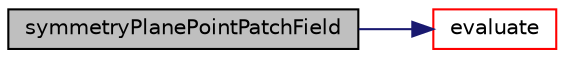digraph "symmetryPlanePointPatchField"
{
  bgcolor="transparent";
  edge [fontname="Helvetica",fontsize="10",labelfontname="Helvetica",labelfontsize="10"];
  node [fontname="Helvetica",fontsize="10",shape=record];
  rankdir="LR";
  Node1 [label="symmetryPlanePointPatchField",height=0.2,width=0.4,color="black", fillcolor="grey75", style="filled", fontcolor="black"];
  Node1 -> Node2 [color="midnightblue",fontsize="10",style="solid",fontname="Helvetica"];
  Node2 [label="evaluate",height=0.2,width=0.4,color="red",URL="$a02619.html#a3b59c070ab0408e3bbb21927540159f4",tooltip="Update the patch field. "];
}

